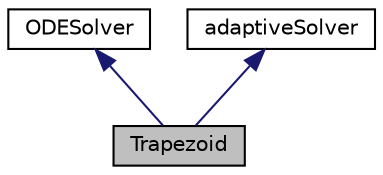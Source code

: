 digraph "Trapezoid"
{
  bgcolor="transparent";
  edge [fontname="Helvetica",fontsize="10",labelfontname="Helvetica",labelfontsize="10"];
  node [fontname="Helvetica",fontsize="10",shape=record];
  Node0 [label="Trapezoid",height=0.2,width=0.4,color="black", fillcolor="grey75", style="filled", fontcolor="black"];
  Node1 -> Node0 [dir="back",color="midnightblue",fontsize="10",style="solid",fontname="Helvetica"];
  Node1 [label="ODESolver",height=0.2,width=0.4,color="black",URL="$a26689.html",tooltip="Abstract base-class for ODE system solvers. "];
  Node2 -> Node0 [dir="back",color="midnightblue",fontsize="10",style="solid",fontname="Helvetica"];
  Node2 [label="adaptiveSolver",height=0.2,width=0.4,color="black",URL="$a26681.html"];
}
